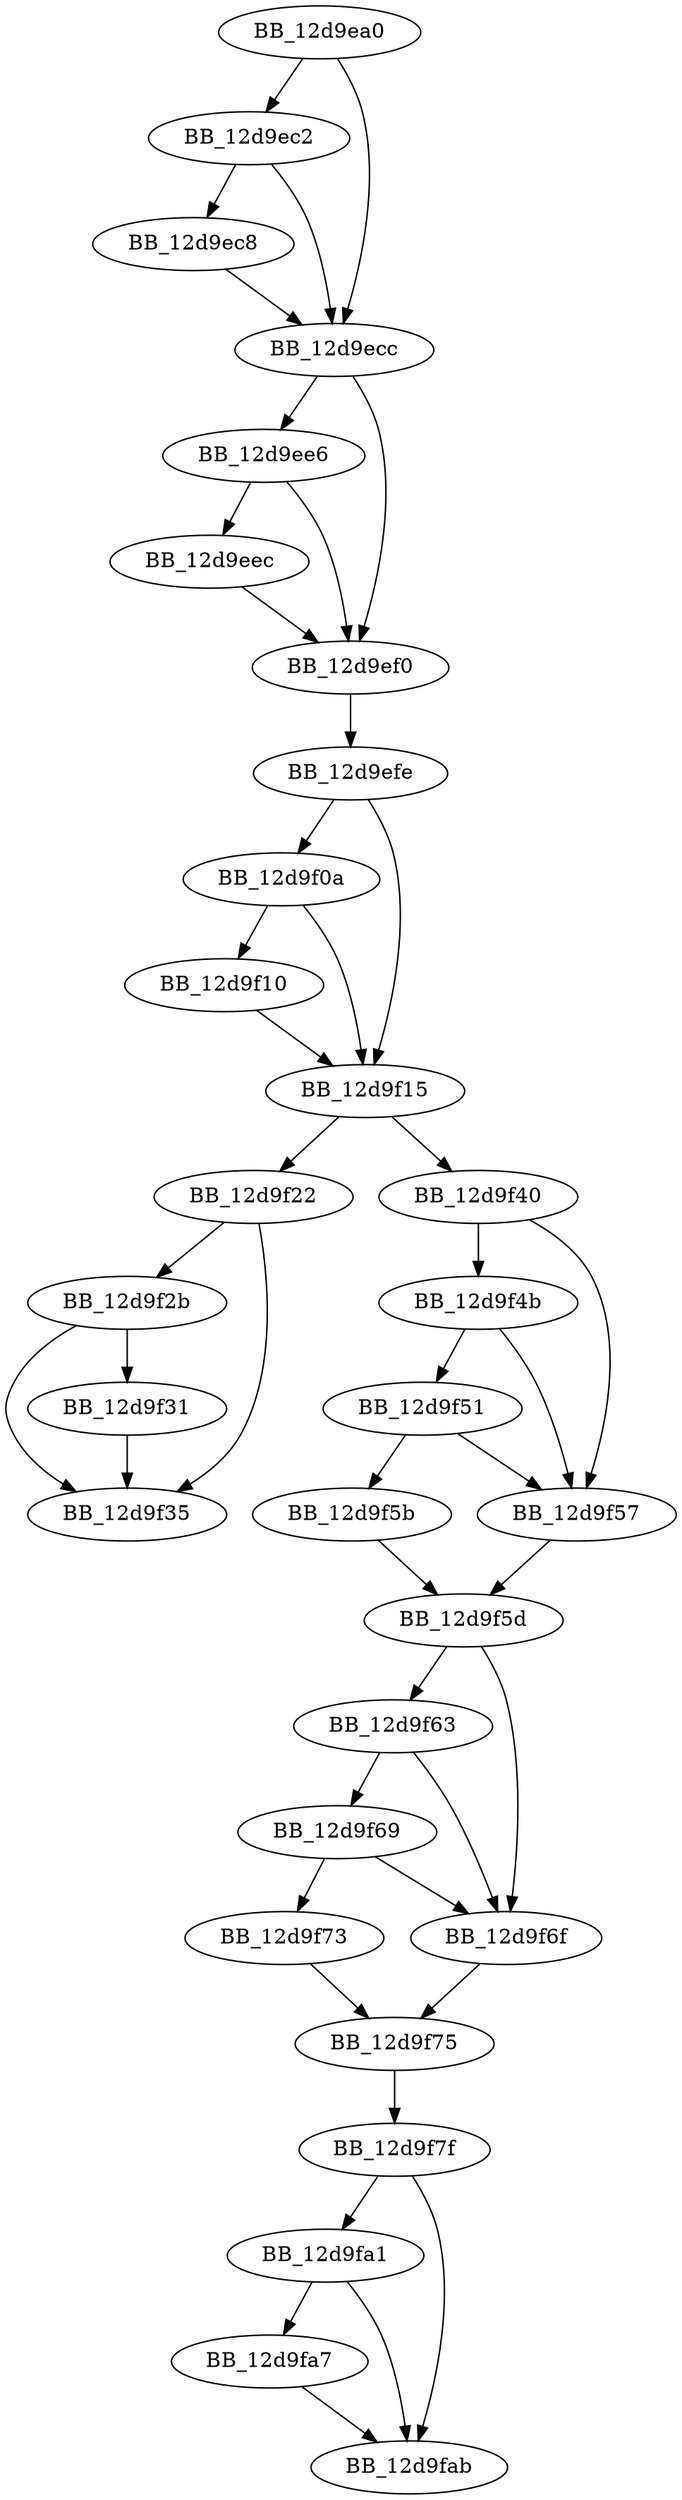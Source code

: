 DiGraph sub_12D9EA0{
BB_12d9ea0->BB_12d9ec2
BB_12d9ea0->BB_12d9ecc
BB_12d9ec2->BB_12d9ec8
BB_12d9ec2->BB_12d9ecc
BB_12d9ec8->BB_12d9ecc
BB_12d9ecc->BB_12d9ee6
BB_12d9ecc->BB_12d9ef0
BB_12d9ee6->BB_12d9eec
BB_12d9ee6->BB_12d9ef0
BB_12d9eec->BB_12d9ef0
BB_12d9ef0->BB_12d9efe
BB_12d9efe->BB_12d9f0a
BB_12d9efe->BB_12d9f15
BB_12d9f0a->BB_12d9f10
BB_12d9f0a->BB_12d9f15
BB_12d9f10->BB_12d9f15
BB_12d9f15->BB_12d9f22
BB_12d9f15->BB_12d9f40
BB_12d9f22->BB_12d9f2b
BB_12d9f22->BB_12d9f35
BB_12d9f2b->BB_12d9f31
BB_12d9f2b->BB_12d9f35
BB_12d9f31->BB_12d9f35
BB_12d9f40->BB_12d9f4b
BB_12d9f40->BB_12d9f57
BB_12d9f4b->BB_12d9f51
BB_12d9f4b->BB_12d9f57
BB_12d9f51->BB_12d9f57
BB_12d9f51->BB_12d9f5b
BB_12d9f57->BB_12d9f5d
BB_12d9f5b->BB_12d9f5d
BB_12d9f5d->BB_12d9f63
BB_12d9f5d->BB_12d9f6f
BB_12d9f63->BB_12d9f69
BB_12d9f63->BB_12d9f6f
BB_12d9f69->BB_12d9f6f
BB_12d9f69->BB_12d9f73
BB_12d9f6f->BB_12d9f75
BB_12d9f73->BB_12d9f75
BB_12d9f75->BB_12d9f7f
BB_12d9f7f->BB_12d9fa1
BB_12d9f7f->BB_12d9fab
BB_12d9fa1->BB_12d9fa7
BB_12d9fa1->BB_12d9fab
BB_12d9fa7->BB_12d9fab
}

